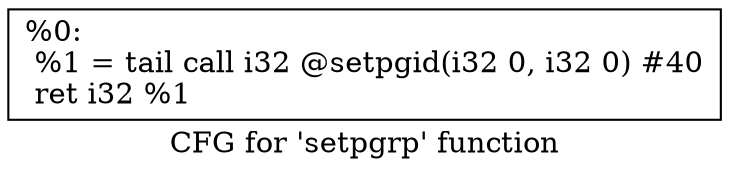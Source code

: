 digraph "CFG for 'setpgrp' function" {
	label="CFG for 'setpgrp' function";

	Node0x1ccb140 [shape=record,label="{%0:\l  %1 = tail call i32 @setpgid(i32 0, i32 0) #40\l  ret i32 %1\l}"];
}
